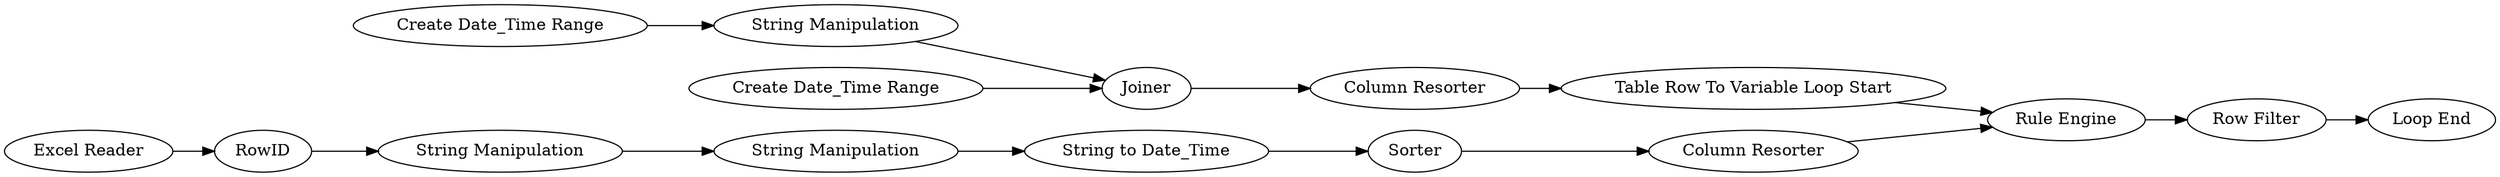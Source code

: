 digraph {
	"2138974599266480036_62" [label="Create Date_Time Range"]
	"2138974599266480036_61" [label="Create Date_Time Range"]
	"2138974599266480036_5" [label="Rule Engine"]
	"2138974599266480036_12" [label="Table Row To Variable Loop Start"]
	"2138974599266480036_11" [label=Sorter]
	"2138974599266480036_4" [label="String Manipulation"]
	"2138974599266480036_20" [label="Row Filter"]
	"2138974599266480036_14" [label=RowID]
	"2138974599266480036_16" [label="Column Resorter"]
	"2138974599266480036_15" [label="String Manipulation"]
	"2138974599266480036_65" [label="Column Resorter"]
	"2138974599266480036_13" [label="Loop End"]
	"2138974599266480036_64" [label="String Manipulation"]
	"2138974599266480036_1" [label="Excel Reader"]
	"2138974599266480036_3" [label="String to Date_Time"]
	"2138974599266480036_63" [label=Joiner]
	"2138974599266480036_5" -> "2138974599266480036_20"
	"2138974599266480036_16" -> "2138974599266480036_5"
	"2138974599266480036_15" -> "2138974599266480036_4"
	"2138974599266480036_20" -> "2138974599266480036_13"
	"2138974599266480036_14" -> "2138974599266480036_15"
	"2138974599266480036_61" -> "2138974599266480036_63"
	"2138974599266480036_3" -> "2138974599266480036_11"
	"2138974599266480036_4" -> "2138974599266480036_3"
	"2138974599266480036_12" -> "2138974599266480036_5"
	"2138974599266480036_62" -> "2138974599266480036_64"
	"2138974599266480036_65" -> "2138974599266480036_12"
	"2138974599266480036_11" -> "2138974599266480036_16"
	"2138974599266480036_63" -> "2138974599266480036_65"
	"2138974599266480036_1" -> "2138974599266480036_14"
	"2138974599266480036_64" -> "2138974599266480036_63"
	rankdir=LR
}

